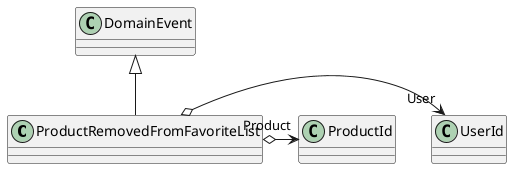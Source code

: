 @startuml
class ProductRemovedFromFavoriteList {
}
DomainEvent <|-- ProductRemovedFromFavoriteList
ProductRemovedFromFavoriteList o-> "User" UserId
ProductRemovedFromFavoriteList o-> "Product" ProductId
@enduml
